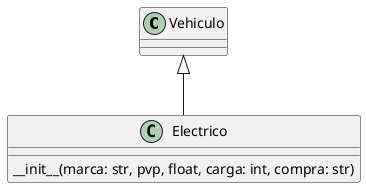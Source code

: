 @startuml classes

class "Vehiculo" as Vehiculo {
}

class "Electrico" as Electrico {
  __init__(marca: str, pvp, float, carga: int, compra: str)
}



Vehiculo <|-- Electrico
@enduml

